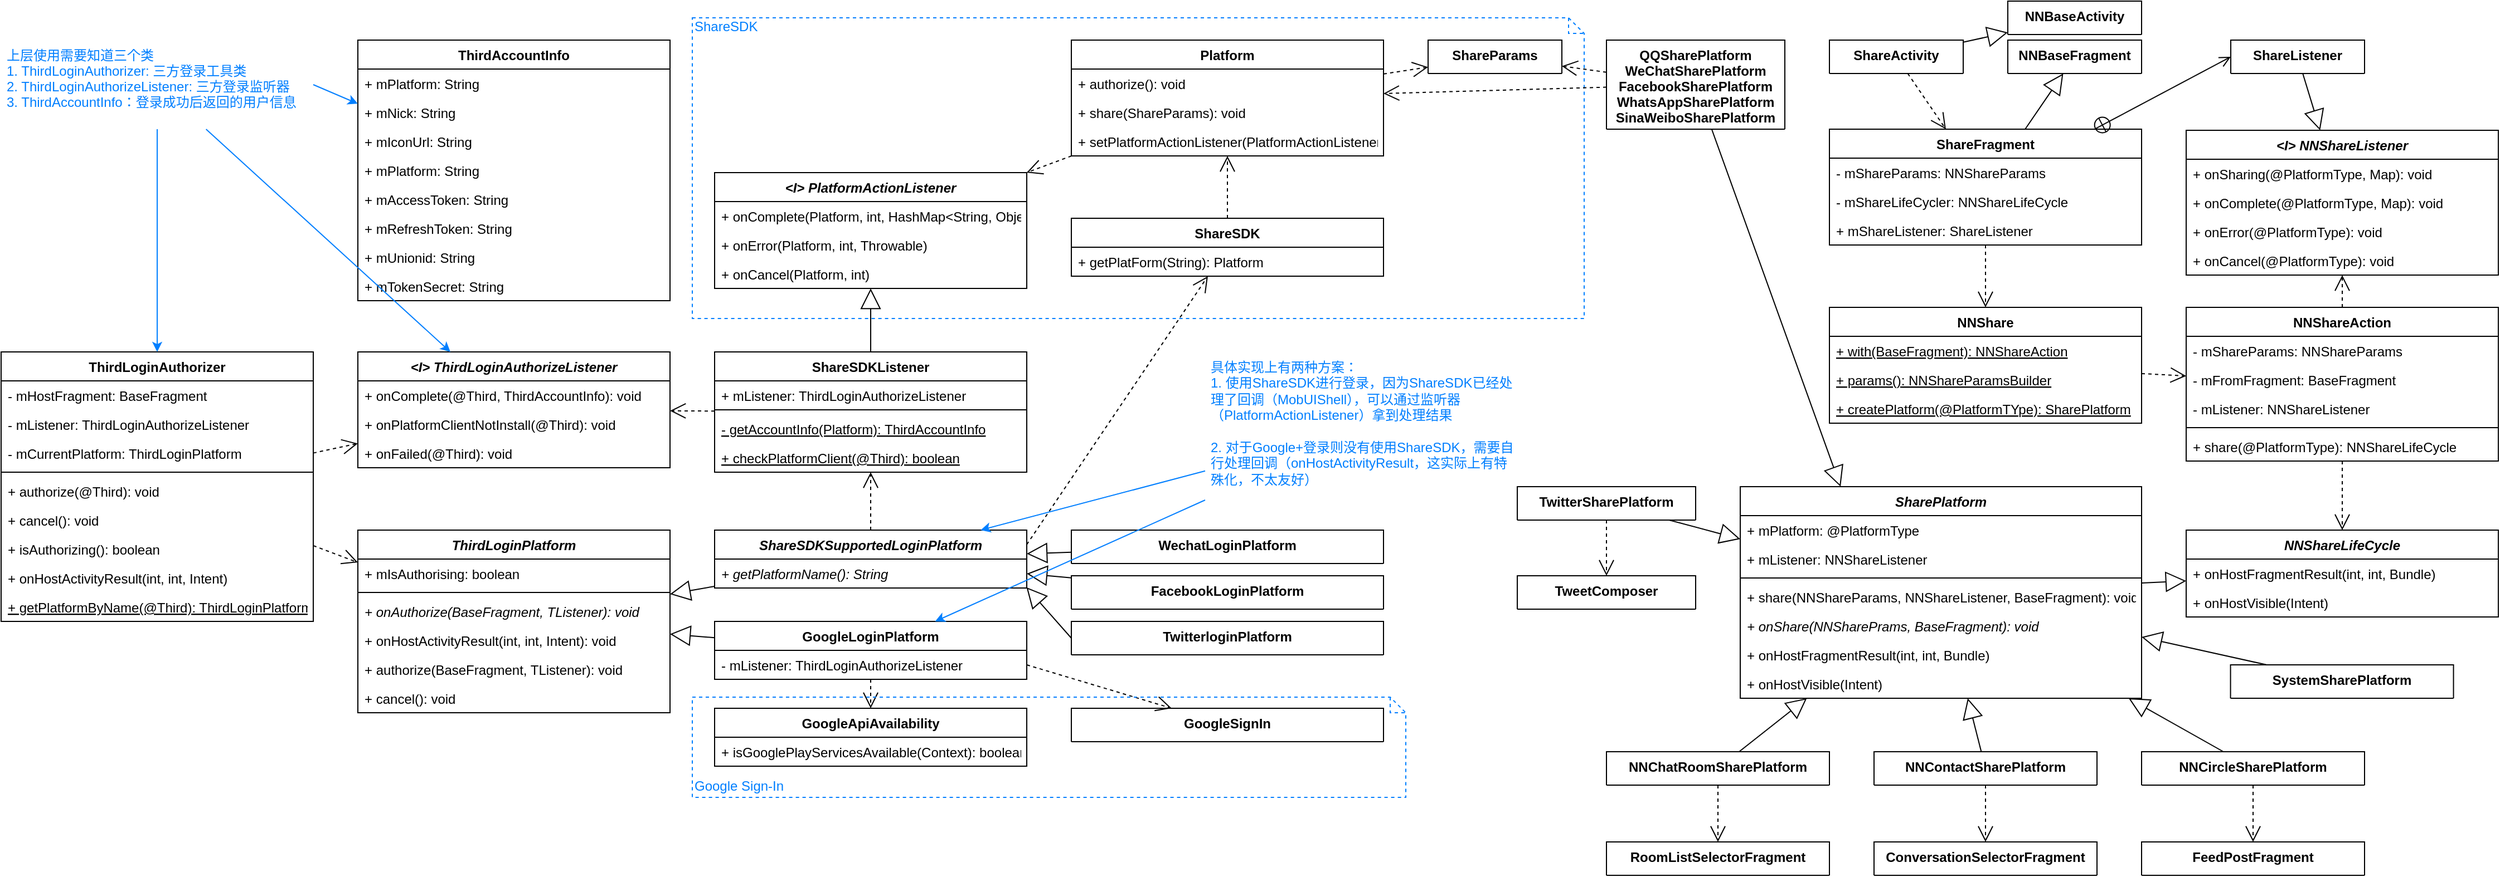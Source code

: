 <mxfile version="10.9.1" type="github"><diagram id="CQj0oGRUAJ8MwqAiTqsg" name="Page-1"><mxGraphModel dx="1640" dy="899" grid="1" gridSize="10" guides="1" tooltips="1" connect="1" arrows="1" fold="1" page="1" pageScale="1" pageWidth="2339" pageHeight="3300" math="0" shadow="0"><root><mxCell id="0"/><mxCell id="1" parent="0"/><mxCell id="gsnsRoUcZ-2lCXRzi_Vd-31" value="ShareSDK" style="shape=note;whiteSpace=wrap;html=1;size=14;verticalAlign=top;align=left;spacingTop=-6;fontColor=#007FFF;fillColor=none;dashed=1;perimeterSpacing=0;strokeColor=#007FFF;" parent="1" vertex="1"><mxGeometry x="660" y="20" width="800" height="270" as="geometry"/></mxCell><mxCell id="OyjzKzTZyDv7s8rB2IZF-1" value="ThirdLoginAuthorizer" style="swimlane;fontStyle=1;align=center;verticalAlign=top;childLayout=stackLayout;horizontal=1;startSize=26;horizontalStack=0;resizeParent=1;resizeParentMax=0;resizeLast=0;collapsible=1;marginBottom=0;" parent="1" vertex="1"><mxGeometry x="40" y="320" width="280" height="242" as="geometry"/></mxCell><mxCell id="OyjzKzTZyDv7s8rB2IZF-2" value="- mHostFragment: BaseFragment" style="text;strokeColor=none;fillColor=none;align=left;verticalAlign=top;spacingLeft=4;spacingRight=4;overflow=hidden;rotatable=0;points=[[0,0.5],[1,0.5]];portConstraint=eastwest;" parent="OyjzKzTZyDv7s8rB2IZF-1" vertex="1"><mxGeometry y="26" width="280" height="26" as="geometry"/></mxCell><mxCell id="OyjzKzTZyDv7s8rB2IZF-5" value="- mListener: ThirdLoginAuthorizeListener" style="text;strokeColor=none;fillColor=none;align=left;verticalAlign=top;spacingLeft=4;spacingRight=4;overflow=hidden;rotatable=0;points=[[0,0.5],[1,0.5]];portConstraint=eastwest;" parent="OyjzKzTZyDv7s8rB2IZF-1" vertex="1"><mxGeometry y="52" width="280" height="26" as="geometry"/></mxCell><mxCell id="OyjzKzTZyDv7s8rB2IZF-6" value="- mCurrentPlatform: ThirdLoginPlatform" style="text;strokeColor=none;fillColor=none;align=left;verticalAlign=top;spacingLeft=4;spacingRight=4;overflow=hidden;rotatable=0;points=[[0,0.5],[1,0.5]];portConstraint=eastwest;" parent="OyjzKzTZyDv7s8rB2IZF-1" vertex="1"><mxGeometry y="78" width="280" height="26" as="geometry"/></mxCell><mxCell id="OyjzKzTZyDv7s8rB2IZF-3" value="" style="line;strokeWidth=1;fillColor=none;align=left;verticalAlign=middle;spacingTop=-1;spacingLeft=3;spacingRight=3;rotatable=0;labelPosition=right;points=[];portConstraint=eastwest;" parent="OyjzKzTZyDv7s8rB2IZF-1" vertex="1"><mxGeometry y="104" width="280" height="8" as="geometry"/></mxCell><mxCell id="OyjzKzTZyDv7s8rB2IZF-4" value="+ authorize(@Third): void" style="text;strokeColor=none;fillColor=none;align=left;verticalAlign=top;spacingLeft=4;spacingRight=4;overflow=hidden;rotatable=0;points=[[0,0.5],[1,0.5]];portConstraint=eastwest;" parent="OyjzKzTZyDv7s8rB2IZF-1" vertex="1"><mxGeometry y="112" width="280" height="26" as="geometry"/></mxCell><mxCell id="OyjzKzTZyDv7s8rB2IZF-7" value="+ cancel(): void" style="text;strokeColor=none;fillColor=none;align=left;verticalAlign=top;spacingLeft=4;spacingRight=4;overflow=hidden;rotatable=0;points=[[0,0.5],[1,0.5]];portConstraint=eastwest;" parent="OyjzKzTZyDv7s8rB2IZF-1" vertex="1"><mxGeometry y="138" width="280" height="26" as="geometry"/></mxCell><mxCell id="OyjzKzTZyDv7s8rB2IZF-8" value="+ isAuthorizing(): boolean" style="text;strokeColor=none;fillColor=none;align=left;verticalAlign=top;spacingLeft=4;spacingRight=4;overflow=hidden;rotatable=0;points=[[0,0.5],[1,0.5]];portConstraint=eastwest;" parent="OyjzKzTZyDv7s8rB2IZF-1" vertex="1"><mxGeometry y="164" width="280" height="26" as="geometry"/></mxCell><mxCell id="OyjzKzTZyDv7s8rB2IZF-9" value="+ onHostActivityResult(int, int, Intent)" style="text;strokeColor=none;fillColor=none;align=left;verticalAlign=top;spacingLeft=4;spacingRight=4;overflow=hidden;rotatable=0;points=[[0,0.5],[1,0.5]];portConstraint=eastwest;" parent="OyjzKzTZyDv7s8rB2IZF-1" vertex="1"><mxGeometry y="190" width="280" height="26" as="geometry"/></mxCell><mxCell id="OyjzKzTZyDv7s8rB2IZF-55" value="+ getPlatformByName(@Third): ThirdLoginPlatform" style="text;strokeColor=none;fillColor=none;align=left;verticalAlign=top;spacingLeft=4;spacingRight=4;overflow=hidden;rotatable=0;points=[[0,0.5],[1,0.5]];portConstraint=eastwest;fontStyle=4" parent="OyjzKzTZyDv7s8rB2IZF-1" vertex="1"><mxGeometry y="216" width="280" height="26" as="geometry"/></mxCell><mxCell id="OyjzKzTZyDv7s8rB2IZF-10" value="ThirdLoginPlatform" style="swimlane;fontStyle=3;align=center;verticalAlign=top;childLayout=stackLayout;horizontal=1;startSize=26;horizontalStack=0;resizeParent=1;resizeParentMax=0;resizeLast=0;collapsible=1;marginBottom=0;" parent="1" vertex="1"><mxGeometry x="360" y="480" width="280" height="164" as="geometry"/></mxCell><mxCell id="OyjzKzTZyDv7s8rB2IZF-11" value="+ mIsAuthorising: boolean" style="text;strokeColor=none;fillColor=none;align=left;verticalAlign=top;spacingLeft=4;spacingRight=4;overflow=hidden;rotatable=0;points=[[0,0.5],[1,0.5]];portConstraint=eastwest;" parent="OyjzKzTZyDv7s8rB2IZF-10" vertex="1"><mxGeometry y="26" width="280" height="26" as="geometry"/></mxCell><mxCell id="OyjzKzTZyDv7s8rB2IZF-14" value="" style="line;strokeWidth=1;fillColor=none;align=left;verticalAlign=middle;spacingTop=-1;spacingLeft=3;spacingRight=3;rotatable=0;labelPosition=right;points=[];portConstraint=eastwest;" parent="OyjzKzTZyDv7s8rB2IZF-10" vertex="1"><mxGeometry y="52" width="280" height="8" as="geometry"/></mxCell><mxCell id="OyjzKzTZyDv7s8rB2IZF-15" value="+ onAuthorize(BaseFragment, TListener): void" style="text;strokeColor=none;fillColor=none;align=left;verticalAlign=top;spacingLeft=4;spacingRight=4;overflow=hidden;rotatable=0;points=[[0,0.5],[1,0.5]];portConstraint=eastwest;fontStyle=2" parent="OyjzKzTZyDv7s8rB2IZF-10" vertex="1"><mxGeometry y="60" width="280" height="26" as="geometry"/></mxCell><mxCell id="OyjzKzTZyDv7s8rB2IZF-16" value="+ onHostActivityResult(int, int, Intent): void" style="text;strokeColor=none;fillColor=none;align=left;verticalAlign=top;spacingLeft=4;spacingRight=4;overflow=hidden;rotatable=0;points=[[0,0.5],[1,0.5]];portConstraint=eastwest;" parent="OyjzKzTZyDv7s8rB2IZF-10" vertex="1"><mxGeometry y="86" width="280" height="26" as="geometry"/></mxCell><mxCell id="OyjzKzTZyDv7s8rB2IZF-17" value="+ authorize(BaseFragment, TListener): void&#10;&#10;" style="text;strokeColor=none;fillColor=none;align=left;verticalAlign=top;spacingLeft=4;spacingRight=4;overflow=hidden;rotatable=0;points=[[0,0.5],[1,0.5]];portConstraint=eastwest;" parent="OyjzKzTZyDv7s8rB2IZF-10" vertex="1"><mxGeometry y="112" width="280" height="26" as="geometry"/></mxCell><mxCell id="OyjzKzTZyDv7s8rB2IZF-18" value="+ cancel(): void" style="text;strokeColor=none;fillColor=none;align=left;verticalAlign=top;spacingLeft=4;spacingRight=4;overflow=hidden;rotatable=0;points=[[0,0.5],[1,0.5]];portConstraint=eastwest;" parent="OyjzKzTZyDv7s8rB2IZF-10" vertex="1"><mxGeometry y="138" width="280" height="26" as="geometry"/></mxCell><mxCell id="OyjzKzTZyDv7s8rB2IZF-21" value="ShareSDKSupportedLoginPlatform" style="swimlane;fontStyle=3;align=center;verticalAlign=top;childLayout=stackLayout;horizontal=1;startSize=26;horizontalStack=0;resizeParent=1;resizeParentMax=0;resizeLast=0;collapsible=1;marginBottom=0;" parent="1" vertex="1"><mxGeometry x="680" y="480" width="280" height="52" as="geometry"/></mxCell><mxCell id="OyjzKzTZyDv7s8rB2IZF-25" value="+ getPlatformName(): String" style="text;strokeColor=none;fillColor=none;align=left;verticalAlign=top;spacingLeft=4;spacingRight=4;overflow=hidden;rotatable=0;points=[[0,0.5],[1,0.5]];portConstraint=eastwest;fontStyle=2" parent="OyjzKzTZyDv7s8rB2IZF-21" vertex="1"><mxGeometry y="26" width="280" height="26" as="geometry"/></mxCell><mxCell id="OyjzKzTZyDv7s8rB2IZF-28" value="" style="endArrow=block;endSize=16;endFill=0;html=1;" parent="1" source="OyjzKzTZyDv7s8rB2IZF-21" target="OyjzKzTZyDv7s8rB2IZF-10" edge="1"><mxGeometry width="160" relative="1" as="geometry"><mxPoint x="150" y="770" as="sourcePoint"/><mxPoint x="310" y="770" as="targetPoint"/></mxGeometry></mxCell><mxCell id="OyjzKzTZyDv7s8rB2IZF-29" value="ShareSDKListener" style="swimlane;fontStyle=1;align=center;verticalAlign=top;childLayout=stackLayout;horizontal=1;startSize=26;horizontalStack=0;resizeParent=1;resizeParentMax=0;resizeLast=0;collapsible=1;marginBottom=0;" parent="1" vertex="1"><mxGeometry x="680" y="320" width="280" height="108" as="geometry"/></mxCell><mxCell id="OyjzKzTZyDv7s8rB2IZF-30" value="+ mListener: ThirdLoginAuthorizeListener" style="text;strokeColor=none;fillColor=none;align=left;verticalAlign=top;spacingLeft=4;spacingRight=4;overflow=hidden;rotatable=0;points=[[0,0.5],[1,0.5]];portConstraint=eastwest;" parent="OyjzKzTZyDv7s8rB2IZF-29" vertex="1"><mxGeometry y="26" width="280" height="22" as="geometry"/></mxCell><mxCell id="OyjzKzTZyDv7s8rB2IZF-31" value="" style="line;strokeWidth=1;fillColor=none;align=left;verticalAlign=middle;spacingTop=-1;spacingLeft=3;spacingRight=3;rotatable=0;labelPosition=right;points=[];portConstraint=eastwest;" parent="OyjzKzTZyDv7s8rB2IZF-29" vertex="1"><mxGeometry y="48" width="280" height="8" as="geometry"/></mxCell><mxCell id="OyjzKzTZyDv7s8rB2IZF-32" value="- getAccountInfo(Platform): ThirdAccountInfo" style="text;strokeColor=none;fillColor=none;align=left;verticalAlign=top;spacingLeft=4;spacingRight=4;overflow=hidden;rotatable=0;points=[[0,0.5],[1,0.5]];portConstraint=eastwest;fontStyle=4" parent="OyjzKzTZyDv7s8rB2IZF-29" vertex="1"><mxGeometry y="56" width="280" height="26" as="geometry"/></mxCell><mxCell id="OyjzKzTZyDv7s8rB2IZF-33" value="+ checkPlatformClient(@Third): boolean&#10;" style="text;strokeColor=none;fillColor=none;align=left;verticalAlign=top;spacingLeft=4;spacingRight=4;overflow=hidden;rotatable=0;points=[[0,0.5],[1,0.5]];portConstraint=eastwest;fontStyle=4" parent="OyjzKzTZyDv7s8rB2IZF-29" vertex="1"><mxGeometry y="82" width="280" height="26" as="geometry"/></mxCell><mxCell id="OyjzKzTZyDv7s8rB2IZF-38" value="" style="endArrow=block;endSize=16;endFill=0;html=1;" parent="1" source="OyjzKzTZyDv7s8rB2IZF-29" target="OyjzKzTZyDv7s8rB2IZF-42" edge="1"><mxGeometry width="160" relative="1" as="geometry"><mxPoint x="380" y="610" as="sourcePoint"/><mxPoint x="820" y="326" as="targetPoint"/></mxGeometry></mxCell><mxCell id="OyjzKzTZyDv7s8rB2IZF-42" value="&lt;I&gt; PlatformActionListener" style="swimlane;fontStyle=3;align=center;verticalAlign=top;childLayout=stackLayout;horizontal=1;startSize=26;horizontalStack=0;resizeParent=1;resizeParentMax=0;resizeLast=0;collapsible=1;marginBottom=0;" parent="1" vertex="1"><mxGeometry x="680" y="159" width="280" height="104" as="geometry"/></mxCell><mxCell id="OyjzKzTZyDv7s8rB2IZF-45" value="+ onComplete(Platform, int, HashMap&lt;String, Object&gt;" style="text;strokeColor=none;fillColor=none;align=left;verticalAlign=top;spacingLeft=4;spacingRight=4;overflow=hidden;rotatable=0;points=[[0,0.5],[1,0.5]];portConstraint=eastwest;fontStyle=0" parent="OyjzKzTZyDv7s8rB2IZF-42" vertex="1"><mxGeometry y="26" width="280" height="26" as="geometry"/></mxCell><mxCell id="OyjzKzTZyDv7s8rB2IZF-46" value="+ onError(Platform, int, Throwable)" style="text;strokeColor=none;fillColor=none;align=left;verticalAlign=top;spacingLeft=4;spacingRight=4;overflow=hidden;rotatable=0;points=[[0,0.5],[1,0.5]];portConstraint=eastwest;" parent="OyjzKzTZyDv7s8rB2IZF-42" vertex="1"><mxGeometry y="52" width="280" height="26" as="geometry"/></mxCell><mxCell id="OyjzKzTZyDv7s8rB2IZF-47" value="+ onCancel(Platform, int)&#10;" style="text;strokeColor=none;fillColor=none;align=left;verticalAlign=top;spacingLeft=4;spacingRight=4;overflow=hidden;rotatable=0;points=[[0,0.5],[1,0.5]];portConstraint=eastwest;" parent="OyjzKzTZyDv7s8rB2IZF-42" vertex="1"><mxGeometry y="78" width="280" height="26" as="geometry"/></mxCell><mxCell id="OyjzKzTZyDv7s8rB2IZF-49" value="&lt;I&gt; ThirdLoginAuthorizeListener" style="swimlane;fontStyle=3;align=center;verticalAlign=top;childLayout=stackLayout;horizontal=1;startSize=26;horizontalStack=0;resizeParent=1;resizeParentMax=0;resizeLast=0;collapsible=1;marginBottom=0;" parent="1" vertex="1"><mxGeometry x="360" y="320" width="280" height="104" as="geometry"/></mxCell><mxCell id="OyjzKzTZyDv7s8rB2IZF-50" value="+ onComplete(@Third, ThirdAccountInfo): void" style="text;strokeColor=none;fillColor=none;align=left;verticalAlign=top;spacingLeft=4;spacingRight=4;overflow=hidden;rotatable=0;points=[[0,0.5],[1,0.5]];portConstraint=eastwest;fontStyle=0" parent="OyjzKzTZyDv7s8rB2IZF-49" vertex="1"><mxGeometry y="26" width="280" height="26" as="geometry"/></mxCell><mxCell id="OyjzKzTZyDv7s8rB2IZF-51" value="+ onPlatformClientNotInstall(@Third): void" style="text;strokeColor=none;fillColor=none;align=left;verticalAlign=top;spacingLeft=4;spacingRight=4;overflow=hidden;rotatable=0;points=[[0,0.5],[1,0.5]];portConstraint=eastwest;" parent="OyjzKzTZyDv7s8rB2IZF-49" vertex="1"><mxGeometry y="52" width="280" height="26" as="geometry"/></mxCell><mxCell id="OyjzKzTZyDv7s8rB2IZF-52" value="+ onFailed(@Third): void&#10;" style="text;strokeColor=none;fillColor=none;align=left;verticalAlign=top;spacingLeft=4;spacingRight=4;overflow=hidden;rotatable=0;points=[[0,0.5],[1,0.5]];portConstraint=eastwest;" parent="OyjzKzTZyDv7s8rB2IZF-49" vertex="1"><mxGeometry y="78" width="280" height="26" as="geometry"/></mxCell><mxCell id="OyjzKzTZyDv7s8rB2IZF-53" value="" style="endArrow=open;endSize=12;dashed=1;html=1;" parent="1" source="OyjzKzTZyDv7s8rB2IZF-1" target="OyjzKzTZyDv7s8rB2IZF-49" edge="1"><mxGeometry width="160" relative="1" as="geometry"><mxPoint x="150" y="770" as="sourcePoint"/><mxPoint x="310" y="770" as="targetPoint"/></mxGeometry></mxCell><mxCell id="OyjzKzTZyDv7s8rB2IZF-54" value="" style="endArrow=open;endSize=12;dashed=1;html=1;" parent="1" source="OyjzKzTZyDv7s8rB2IZF-29" target="OyjzKzTZyDv7s8rB2IZF-49" edge="1"><mxGeometry width="160" relative="1" as="geometry"><mxPoint x="150" y="770" as="sourcePoint"/><mxPoint x="310" y="770" as="targetPoint"/></mxGeometry></mxCell><mxCell id="OyjzKzTZyDv7s8rB2IZF-56" value="" style="endArrow=open;endSize=12;dashed=1;html=1;" parent="1" source="OyjzKzTZyDv7s8rB2IZF-1" target="OyjzKzTZyDv7s8rB2IZF-10" edge="1"><mxGeometry width="160" relative="1" as="geometry"><mxPoint x="150" y="770" as="sourcePoint"/><mxPoint x="310" y="770" as="targetPoint"/></mxGeometry></mxCell><mxCell id="OyjzKzTZyDv7s8rB2IZF-57" value="" style="endArrow=open;endSize=12;dashed=1;html=1;" parent="1" source="OyjzKzTZyDv7s8rB2IZF-21" target="OyjzKzTZyDv7s8rB2IZF-29" edge="1"><mxGeometry width="160" relative="1" as="geometry"><mxPoint x="150" y="770" as="sourcePoint"/><mxPoint x="310" y="770" as="targetPoint"/></mxGeometry></mxCell><mxCell id="OyjzKzTZyDv7s8rB2IZF-58" value="ShareSDK" style="swimlane;fontStyle=1;align=center;verticalAlign=top;childLayout=stackLayout;horizontal=1;startSize=26;horizontalStack=0;resizeParent=1;resizeParentMax=0;resizeLast=0;collapsible=1;marginBottom=0;" parent="1" vertex="1"><mxGeometry x="1000" y="200" width="280" height="52" as="geometry"/></mxCell><mxCell id="OyjzKzTZyDv7s8rB2IZF-59" value="+ getPlatForm(String): Platform" style="text;strokeColor=none;fillColor=none;align=left;verticalAlign=top;spacingLeft=4;spacingRight=4;overflow=hidden;rotatable=0;points=[[0,0.5],[1,0.5]];portConstraint=eastwest;fontStyle=0" parent="OyjzKzTZyDv7s8rB2IZF-58" vertex="1"><mxGeometry y="26" width="280" height="26" as="geometry"/></mxCell><mxCell id="OyjzKzTZyDv7s8rB2IZF-62" value="" style="endArrow=open;endSize=12;dashed=1;html=1;exitX=1;exitY=0.25;exitDx=0;exitDy=0;" parent="1" source="OyjzKzTZyDv7s8rB2IZF-21" target="OyjzKzTZyDv7s8rB2IZF-58" edge="1"><mxGeometry width="160" relative="1" as="geometry"><mxPoint x="1116" y="506" as="sourcePoint"/><mxPoint x="1250" y="530" as="targetPoint"/></mxGeometry></mxCell><mxCell id="OyjzKzTZyDv7s8rB2IZF-63" value="" style="endArrow=open;endSize=12;dashed=1;html=1;" parent="1" source="OyjzKzTZyDv7s8rB2IZF-64" target="OyjzKzTZyDv7s8rB2IZF-42" edge="1"><mxGeometry width="160" relative="1" as="geometry"><mxPoint x="150" y="770" as="sourcePoint"/><mxPoint x="310" y="770" as="targetPoint"/></mxGeometry></mxCell><mxCell id="OyjzKzTZyDv7s8rB2IZF-64" value="Platform" style="swimlane;fontStyle=1;align=center;verticalAlign=top;childLayout=stackLayout;horizontal=1;startSize=26;horizontalStack=0;resizeParent=1;resizeParentMax=0;resizeLast=0;collapsible=1;marginBottom=0;" parent="1" vertex="1"><mxGeometry x="1000" y="40" width="280" height="104" as="geometry"/></mxCell><mxCell id="OyjzKzTZyDv7s8rB2IZF-65" value="+ authorize(): void" style="text;strokeColor=none;fillColor=none;align=left;verticalAlign=top;spacingLeft=4;spacingRight=4;overflow=hidden;rotatable=0;points=[[0,0.5],[1,0.5]];portConstraint=eastwest;fontStyle=0" parent="OyjzKzTZyDv7s8rB2IZF-64" vertex="1"><mxGeometry y="26" width="280" height="26" as="geometry"/></mxCell><mxCell id="gsnsRoUcZ-2lCXRzi_Vd-33" value="+ share(ShareParams): void" style="text;strokeColor=none;fillColor=none;align=left;verticalAlign=top;spacingLeft=4;spacingRight=4;overflow=hidden;rotatable=0;points=[[0,0.5],[1,0.5]];portConstraint=eastwest;fontStyle=0" parent="OyjzKzTZyDv7s8rB2IZF-64" vertex="1"><mxGeometry y="52" width="280" height="26" as="geometry"/></mxCell><mxCell id="OyjzKzTZyDv7s8rB2IZF-66" value="+ setPlatformActionListener(PlatformActionListener)" style="text;strokeColor=none;fillColor=none;align=left;verticalAlign=top;spacingLeft=4;spacingRight=4;overflow=hidden;rotatable=0;points=[[0,0.5],[1,0.5]];portConstraint=eastwest;" parent="OyjzKzTZyDv7s8rB2IZF-64" vertex="1"><mxGeometry y="78" width="280" height="26" as="geometry"/></mxCell><mxCell id="OyjzKzTZyDv7s8rB2IZF-67" value="" style="endArrow=open;endSize=12;dashed=1;html=1;" parent="1" source="OyjzKzTZyDv7s8rB2IZF-58" target="OyjzKzTZyDv7s8rB2IZF-64" edge="1"><mxGeometry width="160" relative="1" as="geometry"><mxPoint x="150" y="770" as="sourcePoint"/><mxPoint x="310" y="770" as="targetPoint"/></mxGeometry></mxCell><mxCell id="OyjzKzTZyDv7s8rB2IZF-68" value="WechatLoginPlatform" style="swimlane;fontStyle=1;align=center;verticalAlign=top;childLayout=stackLayout;horizontal=1;startSize=30;horizontalStack=0;resizeParent=1;resizeParentMax=0;resizeLast=0;collapsible=1;marginBottom=0;" parent="1" vertex="1"><mxGeometry x="1000" y="480" width="280" height="30" as="geometry"/></mxCell><mxCell id="OyjzKzTZyDv7s8rB2IZF-72" value="FacebookLoginPlatform" style="swimlane;fontStyle=1;align=center;verticalAlign=top;childLayout=stackLayout;horizontal=1;startSize=30;horizontalStack=0;resizeParent=1;resizeParentMax=0;resizeLast=0;collapsible=1;marginBottom=0;" parent="1" vertex="1"><mxGeometry x="1000" y="521" width="280" height="30" as="geometry"/></mxCell><mxCell id="OyjzKzTZyDv7s8rB2IZF-73" value="TwitterloginPlatform" style="swimlane;fontStyle=1;align=center;verticalAlign=top;childLayout=stackLayout;horizontal=1;startSize=30;horizontalStack=0;resizeParent=1;resizeParentMax=0;resizeLast=0;collapsible=1;marginBottom=0;" parent="1" vertex="1"><mxGeometry x="1000" y="562" width="280" height="30" as="geometry"/></mxCell><mxCell id="OyjzKzTZyDv7s8rB2IZF-74" value="" style="endArrow=block;endSize=16;endFill=0;html=1;" parent="1" source="OyjzKzTZyDv7s8rB2IZF-68" target="OyjzKzTZyDv7s8rB2IZF-21" edge="1"><mxGeometry width="160" relative="1" as="geometry"><mxPoint x="150" y="770" as="sourcePoint"/><mxPoint x="310" y="770" as="targetPoint"/></mxGeometry></mxCell><mxCell id="OyjzKzTZyDv7s8rB2IZF-75" value="" style="endArrow=block;endSize=16;endFill=0;html=1;" parent="1" source="OyjzKzTZyDv7s8rB2IZF-72" target="OyjzKzTZyDv7s8rB2IZF-21" edge="1"><mxGeometry width="160" relative="1" as="geometry"><mxPoint x="150" y="770" as="sourcePoint"/><mxPoint x="310" y="770" as="targetPoint"/></mxGeometry></mxCell><mxCell id="OyjzKzTZyDv7s8rB2IZF-76" value="" style="endArrow=block;endSize=16;endFill=0;html=1;exitX=0;exitY=0.5;exitDx=0;exitDy=0;entryX=0.999;entryY=0.974;entryDx=0;entryDy=0;entryPerimeter=0;" parent="1" source="OyjzKzTZyDv7s8rB2IZF-73" target="OyjzKzTZyDv7s8rB2IZF-25" edge="1"><mxGeometry width="160" relative="1" as="geometry"><mxPoint x="150" y="770" as="sourcePoint"/><mxPoint x="1120" y="670" as="targetPoint"/></mxGeometry></mxCell><mxCell id="gsnsRoUcZ-2lCXRzi_Vd-1" value="GoogleLoginPlatform" style="swimlane;fontStyle=1;align=center;verticalAlign=top;childLayout=stackLayout;horizontal=1;startSize=26;horizontalStack=0;resizeParent=1;resizeParentMax=0;resizeLast=0;collapsible=1;marginBottom=0;" parent="1" vertex="1"><mxGeometry x="680" y="562" width="280" height="52" as="geometry"/></mxCell><mxCell id="gsnsRoUcZ-2lCXRzi_Vd-2" value="- mListener: ThirdLoginAuthorizeListener" style="text;strokeColor=none;fillColor=none;align=left;verticalAlign=top;spacingLeft=4;spacingRight=4;overflow=hidden;rotatable=0;points=[[0,0.5],[1,0.5]];portConstraint=eastwest;fontStyle=0" parent="gsnsRoUcZ-2lCXRzi_Vd-1" vertex="1"><mxGeometry y="26" width="280" height="26" as="geometry"/></mxCell><mxCell id="gsnsRoUcZ-2lCXRzi_Vd-3" value="" style="endArrow=block;endSize=16;endFill=0;html=1;" parent="1" source="gsnsRoUcZ-2lCXRzi_Vd-1" target="OyjzKzTZyDv7s8rB2IZF-10" edge="1"><mxGeometry width="160" relative="1" as="geometry"><mxPoint x="150" y="770" as="sourcePoint"/><mxPoint x="310" y="770" as="targetPoint"/></mxGeometry></mxCell><mxCell id="gsnsRoUcZ-2lCXRzi_Vd-4" value="GoogleApiAvailability" style="swimlane;fontStyle=1;align=center;verticalAlign=top;childLayout=stackLayout;horizontal=1;startSize=26;horizontalStack=0;resizeParent=1;resizeParentMax=0;resizeLast=0;collapsible=1;marginBottom=0;" parent="1" vertex="1"><mxGeometry x="680" y="640" width="280" height="52" as="geometry"/></mxCell><mxCell id="gsnsRoUcZ-2lCXRzi_Vd-5" value="+ isGooglePlayServicesAvailable(Context): boolean" style="text;strokeColor=none;fillColor=none;align=left;verticalAlign=top;spacingLeft=4;spacingRight=4;overflow=hidden;rotatable=0;points=[[0,0.5],[1,0.5]];portConstraint=eastwest;fontStyle=0" parent="gsnsRoUcZ-2lCXRzi_Vd-4" vertex="1"><mxGeometry y="26" width="280" height="26" as="geometry"/></mxCell><mxCell id="gsnsRoUcZ-2lCXRzi_Vd-6" value="GoogleSignIn" style="swimlane;fontStyle=1;align=center;verticalAlign=top;childLayout=stackLayout;horizontal=1;startSize=30;horizontalStack=0;resizeParent=1;resizeParentMax=0;resizeLast=0;collapsible=1;marginBottom=0;" parent="1" vertex="1"><mxGeometry x="1000" y="640" width="280" height="30" as="geometry"/></mxCell><mxCell id="gsnsRoUcZ-2lCXRzi_Vd-8" value="" style="endArrow=open;endSize=12;dashed=1;html=1;exitX=1;exitY=0.5;exitDx=0;exitDy=0;" parent="1" source="gsnsRoUcZ-2lCXRzi_Vd-2" target="gsnsRoUcZ-2lCXRzi_Vd-6" edge="1"><mxGeometry width="160" relative="1" as="geometry"><mxPoint x="1116" y="506" as="sourcePoint"/><mxPoint x="1250" y="530" as="targetPoint"/></mxGeometry></mxCell><mxCell id="gsnsRoUcZ-2lCXRzi_Vd-9" value="" style="endArrow=open;endSize=12;dashed=1;html=1;" parent="1" source="gsnsRoUcZ-2lCXRzi_Vd-1" target="gsnsRoUcZ-2lCXRzi_Vd-4" edge="1"><mxGeometry width="160" relative="1" as="geometry"><mxPoint x="1116" y="506" as="sourcePoint"/><mxPoint x="1250" y="530" as="targetPoint"/></mxGeometry></mxCell><mxCell id="gsnsRoUcZ-2lCXRzi_Vd-10" value="ThirdAccountInfo" style="swimlane;fontStyle=1;align=center;verticalAlign=top;childLayout=stackLayout;horizontal=1;startSize=26;horizontalStack=0;resizeParent=1;resizeParentMax=0;resizeLast=0;collapsible=1;marginBottom=0;" parent="1" vertex="1"><mxGeometry x="360" y="40" width="280" height="234" as="geometry"/></mxCell><mxCell id="gsnsRoUcZ-2lCXRzi_Vd-11" value="+ mPlatform: String" style="text;strokeColor=none;fillColor=none;align=left;verticalAlign=top;spacingLeft=4;spacingRight=4;overflow=hidden;rotatable=0;points=[[0,0.5],[1,0.5]];portConstraint=eastwest;" parent="gsnsRoUcZ-2lCXRzi_Vd-10" vertex="1"><mxGeometry y="26" width="280" height="26" as="geometry"/></mxCell><mxCell id="gsnsRoUcZ-2lCXRzi_Vd-17" value="+ mNick: String" style="text;strokeColor=none;fillColor=none;align=left;verticalAlign=top;spacingLeft=4;spacingRight=4;overflow=hidden;rotatable=0;points=[[0,0.5],[1,0.5]];portConstraint=eastwest;" parent="gsnsRoUcZ-2lCXRzi_Vd-10" vertex="1"><mxGeometry y="52" width="280" height="26" as="geometry"/></mxCell><mxCell id="gsnsRoUcZ-2lCXRzi_Vd-19" value="+ mIconUrl: String" style="text;strokeColor=none;fillColor=none;align=left;verticalAlign=top;spacingLeft=4;spacingRight=4;overflow=hidden;rotatable=0;points=[[0,0.5],[1,0.5]];portConstraint=eastwest;" parent="gsnsRoUcZ-2lCXRzi_Vd-10" vertex="1"><mxGeometry y="78" width="280" height="26" as="geometry"/></mxCell><mxCell id="gsnsRoUcZ-2lCXRzi_Vd-23" value="+ mPlatform: String" style="text;strokeColor=none;fillColor=none;align=left;verticalAlign=top;spacingLeft=4;spacingRight=4;overflow=hidden;rotatable=0;points=[[0,0.5],[1,0.5]];portConstraint=eastwest;" parent="gsnsRoUcZ-2lCXRzi_Vd-10" vertex="1"><mxGeometry y="104" width="280" height="26" as="geometry"/></mxCell><mxCell id="gsnsRoUcZ-2lCXRzi_Vd-22" value="+ mAccessToken: String" style="text;strokeColor=none;fillColor=none;align=left;verticalAlign=top;spacingLeft=4;spacingRight=4;overflow=hidden;rotatable=0;points=[[0,0.5],[1,0.5]];portConstraint=eastwest;" parent="gsnsRoUcZ-2lCXRzi_Vd-10" vertex="1"><mxGeometry y="130" width="280" height="26" as="geometry"/></mxCell><mxCell id="gsnsRoUcZ-2lCXRzi_Vd-21" value="+ mRefreshToken: String" style="text;strokeColor=none;fillColor=none;align=left;verticalAlign=top;spacingLeft=4;spacingRight=4;overflow=hidden;rotatable=0;points=[[0,0.5],[1,0.5]];portConstraint=eastwest;" parent="gsnsRoUcZ-2lCXRzi_Vd-10" vertex="1"><mxGeometry y="156" width="280" height="26" as="geometry"/></mxCell><mxCell id="gsnsRoUcZ-2lCXRzi_Vd-20" value="+ mUnionid: String" style="text;strokeColor=none;fillColor=none;align=left;verticalAlign=top;spacingLeft=4;spacingRight=4;overflow=hidden;rotatable=0;points=[[0,0.5],[1,0.5]];portConstraint=eastwest;" parent="gsnsRoUcZ-2lCXRzi_Vd-10" vertex="1"><mxGeometry y="182" width="280" height="26" as="geometry"/></mxCell><mxCell id="gsnsRoUcZ-2lCXRzi_Vd-18" value="+ mTokenSecret: String" style="text;strokeColor=none;fillColor=none;align=left;verticalAlign=top;spacingLeft=4;spacingRight=4;overflow=hidden;rotatable=0;points=[[0,0.5],[1,0.5]];portConstraint=eastwest;" parent="gsnsRoUcZ-2lCXRzi_Vd-10" vertex="1"><mxGeometry y="208" width="280" height="26" as="geometry"/></mxCell><mxCell id="gsnsRoUcZ-2lCXRzi_Vd-25" style="rounded=0;orthogonalLoop=1;jettySize=auto;html=1;exitX=1;exitY=0.5;exitDx=0;exitDy=0;fontColor=#007FFF;strokeColor=#007FFF;" parent="1" source="gsnsRoUcZ-2lCXRzi_Vd-24" target="gsnsRoUcZ-2lCXRzi_Vd-10" edge="1"><mxGeometry relative="1" as="geometry"/></mxCell><mxCell id="gsnsRoUcZ-2lCXRzi_Vd-24" value="上层使用需要知道三个类&#10;1. ThirdLoginAuthorizer: 三方登录工具类&#10;2. ThirdLoginAuthorizeListener: 三方登录监听器&#10;3. ThirdAccountInfo：登录成功后返回的用户信息&#10;" style="text;align=left;fontStyle=0;verticalAlign=top;spacingLeft=3;spacingRight=3;strokeColor=none;rotatable=0;points=[[0,0.5],[1,0.5]];portConstraint=eastwest;fontColor=#007FFF;" parent="1" vertex="1"><mxGeometry x="40" y="40" width="280" height="80" as="geometry"/></mxCell><mxCell id="gsnsRoUcZ-2lCXRzi_Vd-26" style="rounded=0;orthogonalLoop=1;jettySize=auto;html=1;fontColor=#007FFF;strokeColor=#007FFF;" parent="1" source="gsnsRoUcZ-2lCXRzi_Vd-24" target="OyjzKzTZyDv7s8rB2IZF-49" edge="1"><mxGeometry relative="1" as="geometry"/></mxCell><mxCell id="gsnsRoUcZ-2lCXRzi_Vd-27" style="rounded=0;orthogonalLoop=1;jettySize=auto;html=1;fontColor=#007FFF;strokeColor=#007FFF;" parent="1" source="gsnsRoUcZ-2lCXRzi_Vd-24" target="OyjzKzTZyDv7s8rB2IZF-1" edge="1"><mxGeometry relative="1" as="geometry"><mxPoint x="300" y="140" as="sourcePoint"/></mxGeometry></mxCell><mxCell id="gsnsRoUcZ-2lCXRzi_Vd-28" value="具体实现上有两种方案：&#10;1. 使用ShareSDK进行登录，因为ShareSDK已经处理了回调（MobUIShell），可以通过监听器（PlatformActionListener）拿到处理结果&#10;&#10;2. 对于Google+登录则没有使用ShareSDK，需要自行处理回调（onHostActivityResult，这实际上有特殊化，不太友好）&#10;" style="text;align=left;fontStyle=0;verticalAlign=top;spacingLeft=3;spacingRight=3;strokeColor=none;rotatable=0;points=[[0,0.5],[1,0.5]];portConstraint=eastwest;fontColor=#007FFF;whiteSpace=wrap;" parent="1" vertex="1"><mxGeometry x="1120" y="320" width="280" height="140" as="geometry"/></mxCell><mxCell id="gsnsRoUcZ-2lCXRzi_Vd-29" style="rounded=0;orthogonalLoop=1;jettySize=auto;html=1;fontColor=#007FFF;strokeColor=#007FFF;" parent="1" source="gsnsRoUcZ-2lCXRzi_Vd-28" target="OyjzKzTZyDv7s8rB2IZF-21" edge="1"><mxGeometry relative="1" as="geometry"/></mxCell><mxCell id="gsnsRoUcZ-2lCXRzi_Vd-30" style="rounded=0;orthogonalLoop=1;jettySize=auto;html=1;fontColor=#007FFF;strokeColor=#007FFF;" parent="1" source="gsnsRoUcZ-2lCXRzi_Vd-28" target="gsnsRoUcZ-2lCXRzi_Vd-1" edge="1"><mxGeometry relative="1" as="geometry"/></mxCell><mxCell id="gsnsRoUcZ-2lCXRzi_Vd-32" value="&lt;br&gt;&lt;br&gt;&lt;br&gt;&lt;br&gt;&lt;br&gt;Google Sign-In&lt;br&gt;" style="shape=note;whiteSpace=wrap;html=1;size=14;verticalAlign=top;align=left;spacingTop=-6;fontColor=#007FFF;fillColor=none;dashed=1;perimeterSpacing=0;strokeColor=#007FFF;" parent="1" vertex="1"><mxGeometry x="660" y="630" width="640" height="90" as="geometry"/></mxCell><mxCell id="gsnsRoUcZ-2lCXRzi_Vd-34" value="ShareParams" style="swimlane;fontStyle=1;align=center;verticalAlign=top;childLayout=stackLayout;horizontal=1;startSize=30;horizontalStack=0;resizeParent=1;resizeParentMax=0;resizeLast=0;collapsible=1;marginBottom=0;" parent="1" vertex="1"><mxGeometry x="1320" y="40" width="120" height="30" as="geometry"/></mxCell><mxCell id="gsnsRoUcZ-2lCXRzi_Vd-36" value="" style="endArrow=open;endSize=12;dashed=1;html=1;" parent="1" source="OyjzKzTZyDv7s8rB2IZF-64" target="gsnsRoUcZ-2lCXRzi_Vd-34" edge="1"><mxGeometry width="160" relative="1" as="geometry"><mxPoint x="150" y="770" as="sourcePoint"/><mxPoint x="310" y="770" as="targetPoint"/></mxGeometry></mxCell><mxCell id="gsnsRoUcZ-2lCXRzi_Vd-37" value="ShareActivity" style="swimlane;fontStyle=1;align=center;verticalAlign=top;childLayout=stackLayout;horizontal=1;startSize=30;horizontalStack=0;resizeParent=1;resizeParentMax=0;resizeLast=0;collapsible=1;marginBottom=0;" parent="1" vertex="1"><mxGeometry x="1680" y="40" width="120" height="30" as="geometry"/></mxCell><mxCell id="gsnsRoUcZ-2lCXRzi_Vd-39" value="" style="endArrow=open;endSize=12;dashed=1;html=1;" parent="1" source="gsnsRoUcZ-2lCXRzi_Vd-37" target="gsnsRoUcZ-2lCXRzi_Vd-40" edge="1"><mxGeometry width="160" relative="1" as="geometry"><mxPoint x="310" y="770" as="sourcePoint"/><mxPoint x="1740" y="120" as="targetPoint"/></mxGeometry></mxCell><mxCell id="gsnsRoUcZ-2lCXRzi_Vd-40" value="ShareFragment" style="swimlane;fontStyle=1;align=center;verticalAlign=top;childLayout=stackLayout;horizontal=1;startSize=26;horizontalStack=0;resizeParent=1;resizeParentMax=0;resizeLast=0;collapsible=1;marginBottom=0;" parent="1" vertex="1"><mxGeometry x="1680" y="120" width="280" height="104" as="geometry"/></mxCell><mxCell id="gsnsRoUcZ-2lCXRzi_Vd-41" value="- mShareParams: NNShareParams" style="text;strokeColor=none;fillColor=none;align=left;verticalAlign=top;spacingLeft=4;spacingRight=4;overflow=hidden;rotatable=0;points=[[0,0.5],[1,0.5]];portConstraint=eastwest;fontStyle=0" parent="gsnsRoUcZ-2lCXRzi_Vd-40" vertex="1"><mxGeometry y="26" width="280" height="26" as="geometry"/></mxCell><mxCell id="gsnsRoUcZ-2lCXRzi_Vd-42" value="- mShareLifeCycler: NNShareLifeCycle" style="text;strokeColor=none;fillColor=none;align=left;verticalAlign=top;spacingLeft=4;spacingRight=4;overflow=hidden;rotatable=0;points=[[0,0.5],[1,0.5]];portConstraint=eastwest;fontStyle=0" parent="gsnsRoUcZ-2lCXRzi_Vd-40" vertex="1"><mxGeometry y="52" width="280" height="26" as="geometry"/></mxCell><mxCell id="gsnsRoUcZ-2lCXRzi_Vd-43" value="+ mShareListener: ShareListener" style="text;strokeColor=none;fillColor=none;align=left;verticalAlign=top;spacingLeft=4;spacingRight=4;overflow=hidden;rotatable=0;points=[[0,0.5],[1,0.5]];portConstraint=eastwest;" parent="gsnsRoUcZ-2lCXRzi_Vd-40" vertex="1"><mxGeometry y="78" width="280" height="26" as="geometry"/></mxCell><mxCell id="gsnsRoUcZ-2lCXRzi_Vd-44" value="NNBaseActivity" style="swimlane;fontStyle=1;align=center;verticalAlign=top;childLayout=stackLayout;horizontal=1;startSize=30;horizontalStack=0;resizeParent=1;resizeParentMax=0;resizeLast=0;collapsible=1;marginBottom=0;" parent="1" vertex="1"><mxGeometry x="1840" y="5" width="120" height="30" as="geometry"/></mxCell><mxCell id="gsnsRoUcZ-2lCXRzi_Vd-45" value="NNBaseFragment" style="swimlane;fontStyle=1;align=center;verticalAlign=top;childLayout=stackLayout;horizontal=1;startSize=30;horizontalStack=0;resizeParent=1;resizeParentMax=0;resizeLast=0;collapsible=1;marginBottom=0;" parent="1" vertex="1"><mxGeometry x="1840" y="40" width="120" height="30" as="geometry"/></mxCell><mxCell id="gsnsRoUcZ-2lCXRzi_Vd-46" value="" style="endArrow=block;endSize=16;endFill=0;html=1;strokeColor=#000000;fontColor=#007FFF;" parent="1" source="gsnsRoUcZ-2lCXRzi_Vd-37" target="gsnsRoUcZ-2lCXRzi_Vd-44" edge="1"><mxGeometry width="160" relative="1" as="geometry"><mxPoint x="1650" y="80" as="sourcePoint"/><mxPoint x="1810" y="80" as="targetPoint"/></mxGeometry></mxCell><mxCell id="gsnsRoUcZ-2lCXRzi_Vd-47" value="" style="endArrow=block;endSize=16;endFill=0;html=1;strokeColor=#000000;fontColor=#007FFF;" parent="1" source="gsnsRoUcZ-2lCXRzi_Vd-40" target="gsnsRoUcZ-2lCXRzi_Vd-45" edge="1"><mxGeometry width="160" relative="1" as="geometry"><mxPoint x="1650" y="80" as="sourcePoint"/><mxPoint x="1810" y="80" as="targetPoint"/></mxGeometry></mxCell><mxCell id="gsnsRoUcZ-2lCXRzi_Vd-48" value="ShareListener" style="swimlane;fontStyle=1;align=center;verticalAlign=top;childLayout=stackLayout;horizontal=1;startSize=30;horizontalStack=0;resizeParent=1;resizeParentMax=0;resizeLast=0;collapsible=1;marginBottom=0;" parent="1" vertex="1" collapsed="1"><mxGeometry x="2040" y="40" width="120" height="30" as="geometry"><mxRectangle x="1880" y="40" width="120" height="30" as="alternateBounds"/></mxGeometry></mxCell><mxCell id="gsnsRoUcZ-2lCXRzi_Vd-49" value="" style="endArrow=open;startArrow=circlePlus;endFill=0;startFill=0;endSize=8;html=1;strokeColor=#000000;fontColor=#007FFF;" parent="1" source="gsnsRoUcZ-2lCXRzi_Vd-40" edge="1"><mxGeometry width="160" relative="1" as="geometry"><mxPoint x="1900" y="280" as="sourcePoint"/><mxPoint x="2040" y="55" as="targetPoint"/></mxGeometry></mxCell><mxCell id="gsnsRoUcZ-2lCXRzi_Vd-50" value="&lt;I&gt; NNShareListener" style="swimlane;fontStyle=3;align=center;verticalAlign=top;childLayout=stackLayout;horizontal=1;startSize=26;horizontalStack=0;resizeParent=1;resizeParentMax=0;resizeLast=0;collapsible=1;marginBottom=0;" parent="1" vertex="1"><mxGeometry x="2000" y="121" width="280" height="130" as="geometry"/></mxCell><mxCell id="gsnsRoUcZ-2lCXRzi_Vd-51" value="+ onSharing(@PlatformType, Map): void" style="text;strokeColor=none;fillColor=none;align=left;verticalAlign=top;spacingLeft=4;spacingRight=4;overflow=hidden;rotatable=0;points=[[0,0.5],[1,0.5]];portConstraint=eastwest;fontStyle=0" parent="gsnsRoUcZ-2lCXRzi_Vd-50" vertex="1"><mxGeometry y="26" width="280" height="26" as="geometry"/></mxCell><mxCell id="gsnsRoUcZ-2lCXRzi_Vd-52" value="+ onComplete(@PlatformType, Map): void" style="text;strokeColor=none;fillColor=none;align=left;verticalAlign=top;spacingLeft=4;spacingRight=4;overflow=hidden;rotatable=0;points=[[0,0.5],[1,0.5]];portConstraint=eastwest;fontStyle=0" parent="gsnsRoUcZ-2lCXRzi_Vd-50" vertex="1"><mxGeometry y="52" width="280" height="26" as="geometry"/></mxCell><mxCell id="gsnsRoUcZ-2lCXRzi_Vd-53" value="+ onError(@PlatformType): void" style="text;strokeColor=none;fillColor=none;align=left;verticalAlign=top;spacingLeft=4;spacingRight=4;overflow=hidden;rotatable=0;points=[[0,0.5],[1,0.5]];portConstraint=eastwest;" parent="gsnsRoUcZ-2lCXRzi_Vd-50" vertex="1"><mxGeometry y="78" width="280" height="26" as="geometry"/></mxCell><mxCell id="gsnsRoUcZ-2lCXRzi_Vd-54" value="+ onCancel(@PlatformType): void" style="text;strokeColor=none;fillColor=none;align=left;verticalAlign=top;spacingLeft=4;spacingRight=4;overflow=hidden;rotatable=0;points=[[0,0.5],[1,0.5]];portConstraint=eastwest;" parent="gsnsRoUcZ-2lCXRzi_Vd-50" vertex="1"><mxGeometry y="104" width="280" height="26" as="geometry"/></mxCell><mxCell id="gsnsRoUcZ-2lCXRzi_Vd-55" value="" style="endArrow=block;endSize=16;endFill=0;html=1;strokeColor=#000000;fontColor=#007FFF;" parent="1" source="gsnsRoUcZ-2lCXRzi_Vd-48" target="gsnsRoUcZ-2lCXRzi_Vd-50" edge="1"><mxGeometry width="160" relative="1" as="geometry"><mxPoint x="1650" y="80" as="sourcePoint"/><mxPoint x="1810" y="80" as="targetPoint"/></mxGeometry></mxCell><mxCell id="gsnsRoUcZ-2lCXRzi_Vd-56" value="NNShare" style="swimlane;fontStyle=1;align=center;verticalAlign=top;childLayout=stackLayout;horizontal=1;startSize=26;horizontalStack=0;resizeParent=1;resizeParentMax=0;resizeLast=0;collapsible=1;marginBottom=0;" parent="1" vertex="1"><mxGeometry x="1680" y="280" width="280" height="104" as="geometry"/></mxCell><mxCell id="gsnsRoUcZ-2lCXRzi_Vd-57" value="+ with(BaseFragment): NNShareAction" style="text;strokeColor=none;fillColor=none;align=left;verticalAlign=top;spacingLeft=4;spacingRight=4;overflow=hidden;rotatable=0;points=[[0,0.5],[1,0.5]];portConstraint=eastwest;fontStyle=4" parent="gsnsRoUcZ-2lCXRzi_Vd-56" vertex="1"><mxGeometry y="26" width="280" height="26" as="geometry"/></mxCell><mxCell id="gsnsRoUcZ-2lCXRzi_Vd-58" value="+ params(): NNShareParamsBuilder" style="text;strokeColor=none;fillColor=none;align=left;verticalAlign=top;spacingLeft=4;spacingRight=4;overflow=hidden;rotatable=0;points=[[0,0.5],[1,0.5]];portConstraint=eastwest;fontStyle=4" parent="gsnsRoUcZ-2lCXRzi_Vd-56" vertex="1"><mxGeometry y="52" width="280" height="26" as="geometry"/></mxCell><mxCell id="gsnsRoUcZ-2lCXRzi_Vd-59" value="+ createPlatform(@PlatformTYpe): SharePlatform" style="text;strokeColor=none;fillColor=none;align=left;verticalAlign=top;spacingLeft=4;spacingRight=4;overflow=hidden;rotatable=0;points=[[0,0.5],[1,0.5]];portConstraint=eastwest;fontStyle=4" parent="gsnsRoUcZ-2lCXRzi_Vd-56" vertex="1"><mxGeometry y="78" width="280" height="26" as="geometry"/></mxCell><mxCell id="gsnsRoUcZ-2lCXRzi_Vd-60" value="NNShareAction" style="swimlane;fontStyle=1;align=center;verticalAlign=top;childLayout=stackLayout;horizontal=1;startSize=26;horizontalStack=0;resizeParent=1;resizeParentMax=0;resizeLast=0;collapsible=1;marginBottom=0;" parent="1" vertex="1"><mxGeometry x="2000" y="280" width="280" height="138" as="geometry"/></mxCell><mxCell id="gsnsRoUcZ-2lCXRzi_Vd-61" value="- mShareParams: NNShareParams" style="text;strokeColor=none;fillColor=none;align=left;verticalAlign=top;spacingLeft=4;spacingRight=4;overflow=hidden;rotatable=0;points=[[0,0.5],[1,0.5]];portConstraint=eastwest;fontStyle=0" parent="gsnsRoUcZ-2lCXRzi_Vd-60" vertex="1"><mxGeometry y="26" width="280" height="26" as="geometry"/></mxCell><mxCell id="gsnsRoUcZ-2lCXRzi_Vd-62" value="- mFromFragment: BaseFragment" style="text;strokeColor=none;fillColor=none;align=left;verticalAlign=top;spacingLeft=4;spacingRight=4;overflow=hidden;rotatable=0;points=[[0,0.5],[1,0.5]];portConstraint=eastwest;fontStyle=0" parent="gsnsRoUcZ-2lCXRzi_Vd-60" vertex="1"><mxGeometry y="52" width="280" height="26" as="geometry"/></mxCell><mxCell id="gsnsRoUcZ-2lCXRzi_Vd-63" value="- mListener: NNShareListener" style="text;strokeColor=none;fillColor=none;align=left;verticalAlign=top;spacingLeft=4;spacingRight=4;overflow=hidden;rotatable=0;points=[[0,0.5],[1,0.5]];portConstraint=eastwest;fontStyle=0" parent="gsnsRoUcZ-2lCXRzi_Vd-60" vertex="1"><mxGeometry y="78" width="280" height="26" as="geometry"/></mxCell><mxCell id="gsnsRoUcZ-2lCXRzi_Vd-64" value="" style="line;strokeWidth=1;fillColor=none;align=left;verticalAlign=middle;spacingTop=-1;spacingLeft=3;spacingRight=3;rotatable=0;labelPosition=right;points=[];portConstraint=eastwest;fontColor=#007FFF;" parent="gsnsRoUcZ-2lCXRzi_Vd-60" vertex="1"><mxGeometry y="104" width="280" height="8" as="geometry"/></mxCell><mxCell id="gsnsRoUcZ-2lCXRzi_Vd-65" value="+ share(@PlatformType): NNShareLifeCycle" style="text;strokeColor=none;fillColor=none;align=left;verticalAlign=top;spacingLeft=4;spacingRight=4;overflow=hidden;rotatable=0;points=[[0,0.5],[1,0.5]];portConstraint=eastwest;fontStyle=0" parent="gsnsRoUcZ-2lCXRzi_Vd-60" vertex="1"><mxGeometry y="112" width="280" height="26" as="geometry"/></mxCell><mxCell id="gsnsRoUcZ-2lCXRzi_Vd-66" value="" style="endArrow=open;endSize=12;dashed=1;html=1;strokeColor=#000000;fontColor=#007FFF;" parent="1" source="gsnsRoUcZ-2lCXRzi_Vd-40" target="gsnsRoUcZ-2lCXRzi_Vd-56" edge="1"><mxGeometry width="160" relative="1" as="geometry"><mxPoint x="1780" y="440" as="sourcePoint"/><mxPoint x="1940" y="440" as="targetPoint"/></mxGeometry></mxCell><mxCell id="gsnsRoUcZ-2lCXRzi_Vd-67" value="" style="endArrow=open;endSize=12;dashed=1;html=1;strokeColor=#000000;fontColor=#007FFF;" parent="1" source="gsnsRoUcZ-2lCXRzi_Vd-56" target="gsnsRoUcZ-2lCXRzi_Vd-60" edge="1"><mxGeometry width="160" relative="1" as="geometry"><mxPoint x="1780" y="440" as="sourcePoint"/><mxPoint x="1940" y="440" as="targetPoint"/></mxGeometry></mxCell><mxCell id="gsnsRoUcZ-2lCXRzi_Vd-68" value="" style="endArrow=open;endSize=12;dashed=1;html=1;strokeColor=#000000;fontColor=#007FFF;" parent="1" source="gsnsRoUcZ-2lCXRzi_Vd-60" target="gsnsRoUcZ-2lCXRzi_Vd-50" edge="1"><mxGeometry width="160" relative="1" as="geometry"><mxPoint x="2000" y="430" as="sourcePoint"/><mxPoint x="1940" y="440" as="targetPoint"/></mxGeometry></mxCell><mxCell id="gsnsRoUcZ-2lCXRzi_Vd-69" value="NNShareLifeCycle" style="swimlane;fontStyle=3;align=center;verticalAlign=top;childLayout=stackLayout;horizontal=1;startSize=26;horizontalStack=0;resizeParent=1;resizeParentMax=0;resizeLast=0;collapsible=1;marginBottom=0;" parent="1" vertex="1"><mxGeometry x="2000" y="480" width="280" height="78" as="geometry"/></mxCell><mxCell id="gsnsRoUcZ-2lCXRzi_Vd-70" value="+ onHostFragmentResult(int, int, Bundle)" style="text;strokeColor=none;fillColor=none;align=left;verticalAlign=top;spacingLeft=4;spacingRight=4;overflow=hidden;rotatable=0;points=[[0,0.5],[1,0.5]];portConstraint=eastwest;fontStyle=0" parent="gsnsRoUcZ-2lCXRzi_Vd-69" vertex="1"><mxGeometry y="26" width="280" height="26" as="geometry"/></mxCell><mxCell id="gsnsRoUcZ-2lCXRzi_Vd-71" value="+ onHostVisible(Intent)" style="text;strokeColor=none;fillColor=none;align=left;verticalAlign=top;spacingLeft=4;spacingRight=4;overflow=hidden;rotatable=0;points=[[0,0.5],[1,0.5]];portConstraint=eastwest;fontStyle=0" parent="gsnsRoUcZ-2lCXRzi_Vd-69" vertex="1"><mxGeometry y="52" width="280" height="26" as="geometry"/></mxCell><mxCell id="gsnsRoUcZ-2lCXRzi_Vd-75" value="" style="endArrow=open;endSize=12;dashed=1;html=1;strokeColor=#000000;fontColor=#007FFF;" parent="1" source="gsnsRoUcZ-2lCXRzi_Vd-60" target="gsnsRoUcZ-2lCXRzi_Vd-69" edge="1"><mxGeometry width="160" relative="1" as="geometry"><mxPoint x="2000" y="430" as="sourcePoint"/><mxPoint x="1940" y="440" as="targetPoint"/></mxGeometry></mxCell><mxCell id="gsnsRoUcZ-2lCXRzi_Vd-76" value="SharePlatform" style="swimlane;fontStyle=3;align=center;verticalAlign=top;childLayout=stackLayout;horizontal=1;startSize=26;horizontalStack=0;resizeParent=1;resizeParentMax=0;resizeLast=0;collapsible=1;marginBottom=0;" parent="1" vertex="1"><mxGeometry x="1600" y="441" width="360" height="190" as="geometry"/></mxCell><mxCell id="gsnsRoUcZ-2lCXRzi_Vd-82" value="+ mPlatform: @PlatformType" style="text;strokeColor=none;fillColor=none;align=left;verticalAlign=top;spacingLeft=4;spacingRight=4;overflow=hidden;rotatable=0;points=[[0,0.5],[1,0.5]];portConstraint=eastwest;fontStyle=0" parent="gsnsRoUcZ-2lCXRzi_Vd-76" vertex="1"><mxGeometry y="26" width="360" height="26" as="geometry"/></mxCell><mxCell id="gsnsRoUcZ-2lCXRzi_Vd-85" value="+ mListener: NNShareListener" style="text;strokeColor=none;fillColor=none;align=left;verticalAlign=top;spacingLeft=4;spacingRight=4;overflow=hidden;rotatable=0;points=[[0,0.5],[1,0.5]];portConstraint=eastwest;fontStyle=0" parent="gsnsRoUcZ-2lCXRzi_Vd-76" vertex="1"><mxGeometry y="52" width="360" height="26" as="geometry"/></mxCell><mxCell id="gsnsRoUcZ-2lCXRzi_Vd-84" value="" style="line;strokeWidth=1;fillColor=none;align=left;verticalAlign=middle;spacingTop=-1;spacingLeft=3;spacingRight=3;rotatable=0;labelPosition=right;points=[];portConstraint=eastwest;fontColor=#007FFF;" parent="gsnsRoUcZ-2lCXRzi_Vd-76" vertex="1"><mxGeometry y="78" width="360" height="8" as="geometry"/></mxCell><mxCell id="gsnsRoUcZ-2lCXRzi_Vd-83" value="+ share(NNShareParams, NNShareListener, BaseFragment): void" style="text;strokeColor=none;fillColor=none;align=left;verticalAlign=top;spacingLeft=4;spacingRight=4;overflow=hidden;rotatable=0;points=[[0,0.5],[1,0.5]];portConstraint=eastwest;fontStyle=0" parent="gsnsRoUcZ-2lCXRzi_Vd-76" vertex="1"><mxGeometry y="86" width="360" height="26" as="geometry"/></mxCell><mxCell id="gsnsRoUcZ-2lCXRzi_Vd-86" value="+ onShare(NNSharePrams, BaseFragment): void" style="text;strokeColor=none;fillColor=none;align=left;verticalAlign=top;spacingLeft=4;spacingRight=4;overflow=hidden;rotatable=0;points=[[0,0.5],[1,0.5]];portConstraint=eastwest;fontStyle=2" parent="gsnsRoUcZ-2lCXRzi_Vd-76" vertex="1"><mxGeometry y="112" width="360" height="26" as="geometry"/></mxCell><mxCell id="gsnsRoUcZ-2lCXRzi_Vd-77" value="+ onHostFragmentResult(int, int, Bundle)" style="text;strokeColor=none;fillColor=none;align=left;verticalAlign=top;spacingLeft=4;spacingRight=4;overflow=hidden;rotatable=0;points=[[0,0.5],[1,0.5]];portConstraint=eastwest;fontStyle=0" parent="gsnsRoUcZ-2lCXRzi_Vd-76" vertex="1"><mxGeometry y="138" width="360" height="26" as="geometry"/></mxCell><mxCell id="gsnsRoUcZ-2lCXRzi_Vd-78" value="+ onHostVisible(Intent)" style="text;strokeColor=none;fillColor=none;align=left;verticalAlign=top;spacingLeft=4;spacingRight=4;overflow=hidden;rotatable=0;points=[[0,0.5],[1,0.5]];portConstraint=eastwest;fontStyle=0" parent="gsnsRoUcZ-2lCXRzi_Vd-76" vertex="1"><mxGeometry y="164" width="360" height="26" as="geometry"/></mxCell><mxCell id="gsnsRoUcZ-2lCXRzi_Vd-80" value="" style="endArrow=block;endSize=16;endFill=0;html=1;strokeColor=#000000;fontColor=#007FFF;" parent="1" source="gsnsRoUcZ-2lCXRzi_Vd-76" target="gsnsRoUcZ-2lCXRzi_Vd-69" edge="1"><mxGeometry width="160" relative="1" as="geometry"><mxPoint x="1820" y="570" as="sourcePoint"/><mxPoint x="1980" y="570" as="targetPoint"/></mxGeometry></mxCell><mxCell id="gsnsRoUcZ-2lCXRzi_Vd-96" value="QQSharePlatform&#10;WeChatSharePlatform&#10;FacebookSharePlatform&#10;WhatsAppSharePlatform&#10;SinaWeiboSharePlatform&#10;" style="swimlane;fontStyle=1;align=center;verticalAlign=top;childLayout=stackLayout;horizontal=1;startSize=90;horizontalStack=0;resizeParent=1;resizeParentMax=0;resizeLast=0;collapsible=1;marginBottom=0;" parent="1" vertex="1"><mxGeometry x="1480" y="40" width="160" height="80" as="geometry"/></mxCell><mxCell id="gsnsRoUcZ-2lCXRzi_Vd-97" value="" style="endArrow=open;endSize=12;dashed=1;html=1;" parent="1" source="gsnsRoUcZ-2lCXRzi_Vd-96" target="gsnsRoUcZ-2lCXRzi_Vd-34" edge="1"><mxGeometry width="160" relative="1" as="geometry"><mxPoint x="150" y="770" as="sourcePoint"/><mxPoint x="310" y="770" as="targetPoint"/></mxGeometry></mxCell><mxCell id="gsnsRoUcZ-2lCXRzi_Vd-98" value="" style="endArrow=open;endSize=12;dashed=1;html=1;" parent="1" source="gsnsRoUcZ-2lCXRzi_Vd-96" target="OyjzKzTZyDv7s8rB2IZF-64" edge="1"><mxGeometry width="160" relative="1" as="geometry"><mxPoint x="150" y="770" as="sourcePoint"/><mxPoint x="310" y="770" as="targetPoint"/></mxGeometry></mxCell><mxCell id="gsnsRoUcZ-2lCXRzi_Vd-99" value="" style="endArrow=block;endSize=16;endFill=0;html=1;strokeColor=#000000;fontColor=#007FFF;entryX=0.25;entryY=0;entryDx=0;entryDy=0;" parent="1" source="gsnsRoUcZ-2lCXRzi_Vd-96" target="gsnsRoUcZ-2lCXRzi_Vd-76" edge="1"><mxGeometry width="160" relative="1" as="geometry"><mxPoint x="1820" y="570" as="sourcePoint"/><mxPoint x="1980" y="570" as="targetPoint"/></mxGeometry></mxCell><mxCell id="gsnsRoUcZ-2lCXRzi_Vd-100" value="NNChatRoomSharePlatform" style="swimlane;fontStyle=1;align=center;verticalAlign=top;childLayout=stackLayout;horizontal=1;startSize=30;horizontalStack=0;resizeParent=1;resizeParentMax=0;resizeLast=0;collapsible=1;marginBottom=0;" parent="1" vertex="1"><mxGeometry x="1480" y="679" width="200" height="30" as="geometry"/></mxCell><mxCell id="gsnsRoUcZ-2lCXRzi_Vd-101" value="" style="endArrow=block;endSize=16;endFill=0;html=1;strokeColor=#000000;fontColor=#007FFF;" parent="1" source="gsnsRoUcZ-2lCXRzi_Vd-100" target="gsnsRoUcZ-2lCXRzi_Vd-76" edge="1"><mxGeometry width="160" relative="1" as="geometry"><mxPoint x="1820" y="570" as="sourcePoint"/><mxPoint x="1500" y="640" as="targetPoint"/></mxGeometry></mxCell><mxCell id="gsnsRoUcZ-2lCXRzi_Vd-102" value="RoomListSelectorFragment" style="swimlane;fontStyle=1;align=center;verticalAlign=top;childLayout=stackLayout;horizontal=1;startSize=30;horizontalStack=0;resizeParent=1;resizeParentMax=0;resizeLast=0;collapsible=1;marginBottom=0;" parent="1" vertex="1"><mxGeometry x="1480" y="760" width="200" height="30" as="geometry"/></mxCell><mxCell id="gsnsRoUcZ-2lCXRzi_Vd-103" value="" style="endArrow=open;endSize=12;dashed=1;html=1;strokeColor=#000000;fontColor=#007FFF;" parent="1" source="gsnsRoUcZ-2lCXRzi_Vd-100" target="gsnsRoUcZ-2lCXRzi_Vd-102" edge="1"><mxGeometry width="160" relative="1" as="geometry"><mxPoint x="1370" y="840" as="sourcePoint"/><mxPoint x="1560" y="780" as="targetPoint"/></mxGeometry></mxCell><mxCell id="gsnsRoUcZ-2lCXRzi_Vd-104" value="TwitterSharePlatform" style="swimlane;fontStyle=1;align=center;verticalAlign=top;childLayout=stackLayout;horizontal=1;startSize=30;horizontalStack=0;resizeParent=1;resizeParentMax=0;resizeLast=0;collapsible=1;marginBottom=0;" parent="1" vertex="1"><mxGeometry x="1400" y="441" width="160" height="30" as="geometry"/></mxCell><mxCell id="gsnsRoUcZ-2lCXRzi_Vd-105" value="TweetComposer" style="swimlane;fontStyle=1;align=center;verticalAlign=top;childLayout=stackLayout;horizontal=1;startSize=30;horizontalStack=0;resizeParent=1;resizeParentMax=0;resizeLast=0;collapsible=1;marginBottom=0;" parent="1" vertex="1"><mxGeometry x="1400" y="521" width="160" height="30" as="geometry"/></mxCell><mxCell id="gsnsRoUcZ-2lCXRzi_Vd-106" value="" style="endArrow=block;endSize=16;endFill=0;html=1;strokeColor=#000000;fontColor=#007FFF;" parent="1" source="gsnsRoUcZ-2lCXRzi_Vd-104" target="gsnsRoUcZ-2lCXRzi_Vd-76" edge="1"><mxGeometry width="160" relative="1" as="geometry"><mxPoint x="1820" y="570" as="sourcePoint"/><mxPoint x="1500" y="640" as="targetPoint"/></mxGeometry></mxCell><mxCell id="gsnsRoUcZ-2lCXRzi_Vd-107" value="" style="endArrow=open;endSize=12;dashed=1;html=1;strokeColor=#000000;fontColor=#007FFF;" parent="1" source="gsnsRoUcZ-2lCXRzi_Vd-104" target="gsnsRoUcZ-2lCXRzi_Vd-105" edge="1"><mxGeometry width="160" relative="1" as="geometry"><mxPoint x="1370" y="840" as="sourcePoint"/><mxPoint x="1560" y="780" as="targetPoint"/></mxGeometry></mxCell><mxCell id="gsnsRoUcZ-2lCXRzi_Vd-108" value="NNContactSharePlatform" style="swimlane;fontStyle=1;align=center;verticalAlign=top;childLayout=stackLayout;horizontal=1;startSize=30;horizontalStack=0;resizeParent=1;resizeParentMax=0;resizeLast=0;collapsible=1;marginBottom=0;" parent="1" vertex="1"><mxGeometry x="1720" y="679" width="200" height="30" as="geometry"/></mxCell><mxCell id="gsnsRoUcZ-2lCXRzi_Vd-109" value="ConversationSelectorFragment" style="swimlane;fontStyle=1;align=center;verticalAlign=top;childLayout=stackLayout;horizontal=1;startSize=30;horizontalStack=0;resizeParent=1;resizeParentMax=0;resizeLast=0;collapsible=1;marginBottom=0;" parent="1" vertex="1"><mxGeometry x="1720" y="760" width="200" height="30" as="geometry"/></mxCell><mxCell id="gsnsRoUcZ-2lCXRzi_Vd-110" value="" style="endArrow=open;endSize=12;dashed=1;html=1;strokeColor=#000000;fontColor=#007FFF;" parent="1" source="gsnsRoUcZ-2lCXRzi_Vd-108" target="gsnsRoUcZ-2lCXRzi_Vd-109" edge="1"><mxGeometry width="160" relative="1" as="geometry"><mxPoint x="1610" y="840" as="sourcePoint"/><mxPoint x="1800" y="780" as="targetPoint"/></mxGeometry></mxCell><mxCell id="gsnsRoUcZ-2lCXRzi_Vd-111" value="" style="endArrow=block;endSize=16;endFill=0;html=1;strokeColor=#000000;fontColor=#007FFF;" parent="1" source="gsnsRoUcZ-2lCXRzi_Vd-108" target="gsnsRoUcZ-2lCXRzi_Vd-76" edge="1"><mxGeometry width="160" relative="1" as="geometry"><mxPoint x="1820" y="570" as="sourcePoint"/><mxPoint x="1500" y="640" as="targetPoint"/></mxGeometry></mxCell><mxCell id="gsnsRoUcZ-2lCXRzi_Vd-112" value="NNCircleSharePlatform" style="swimlane;fontStyle=1;align=center;verticalAlign=top;childLayout=stackLayout;horizontal=1;startSize=30;horizontalStack=0;resizeParent=1;resizeParentMax=0;resizeLast=0;collapsible=1;marginBottom=0;" parent="1" vertex="1"><mxGeometry x="1960" y="679" width="200" height="30" as="geometry"/></mxCell><mxCell id="gsnsRoUcZ-2lCXRzi_Vd-113" value="FeedPostFragment" style="swimlane;fontStyle=1;align=center;verticalAlign=top;childLayout=stackLayout;horizontal=1;startSize=30;horizontalStack=0;resizeParent=1;resizeParentMax=0;resizeLast=0;collapsible=1;marginBottom=0;" parent="1" vertex="1"><mxGeometry x="1960" y="760" width="200" height="30" as="geometry"/></mxCell><mxCell id="gsnsRoUcZ-2lCXRzi_Vd-114" value="" style="endArrow=open;endSize=12;dashed=1;html=1;strokeColor=#000000;fontColor=#007FFF;" parent="1" source="gsnsRoUcZ-2lCXRzi_Vd-112" target="gsnsRoUcZ-2lCXRzi_Vd-113" edge="1"><mxGeometry width="160" relative="1" as="geometry"><mxPoint x="1850" y="840" as="sourcePoint"/><mxPoint x="2040" y="780" as="targetPoint"/></mxGeometry></mxCell><mxCell id="gsnsRoUcZ-2lCXRzi_Vd-115" value="" style="endArrow=block;endSize=16;endFill=0;html=1;strokeColor=#000000;fontColor=#007FFF;" parent="1" source="gsnsRoUcZ-2lCXRzi_Vd-112" target="gsnsRoUcZ-2lCXRzi_Vd-76" edge="1"><mxGeometry width="160" relative="1" as="geometry"><mxPoint x="1820" y="570" as="sourcePoint"/><mxPoint x="1500" y="640" as="targetPoint"/></mxGeometry></mxCell><mxCell id="gsnsRoUcZ-2lCXRzi_Vd-116" value="SystemSharePlatform" style="swimlane;fontStyle=1;align=center;verticalAlign=top;childLayout=stackLayout;horizontal=1;startSize=30;horizontalStack=0;resizeParent=1;resizeParentMax=0;resizeLast=0;collapsible=1;marginBottom=0;" parent="1" vertex="1"><mxGeometry x="2039.786" y="601" width="200" height="30" as="geometry"/></mxCell><mxCell id="gsnsRoUcZ-2lCXRzi_Vd-117" value="" style="endArrow=block;endSize=16;endFill=0;html=1;strokeColor=#000000;fontColor=#007FFF;" parent="1" source="gsnsRoUcZ-2lCXRzi_Vd-116" target="gsnsRoUcZ-2lCXRzi_Vd-76" edge="1"><mxGeometry width="160" relative="1" as="geometry"><mxPoint x="1820" y="570" as="sourcePoint"/><mxPoint x="1500" y="640" as="targetPoint"/></mxGeometry></mxCell></root></mxGraphModel></diagram></mxfile>
